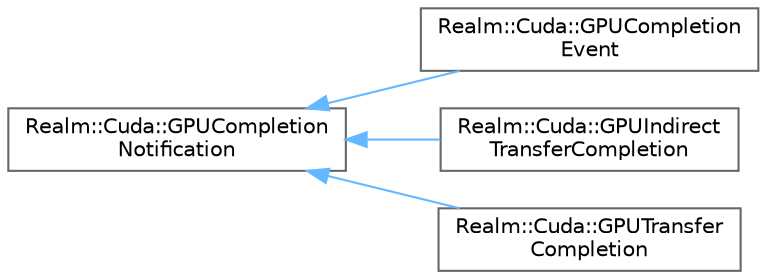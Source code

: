 digraph "Graphical Class Hierarchy"
{
 // LATEX_PDF_SIZE
  bgcolor="transparent";
  edge [fontname=Helvetica,fontsize=10,labelfontname=Helvetica,labelfontsize=10];
  node [fontname=Helvetica,fontsize=10,shape=box,height=0.2,width=0.4];
  rankdir="LR";
  Node0 [id="Node000000",label="Realm::Cuda::GPUCompletion\lNotification",height=0.2,width=0.4,color="grey40", fillcolor="white", style="filled",URL="$classRealm_1_1Cuda_1_1GPUCompletionNotification.html",tooltip=" "];
  Node0 -> Node1 [id="edge104_Node000000_Node000001",dir="back",color="steelblue1",style="solid",tooltip=" "];
  Node1 [id="Node000001",label="Realm::Cuda::GPUCompletion\lEvent",height=0.2,width=0.4,color="grey40", fillcolor="white", style="filled",URL="$classRealm_1_1Cuda_1_1GPUCompletionEvent.html",tooltip=" "];
  Node0 -> Node2 [id="edge105_Node000000_Node000002",dir="back",color="steelblue1",style="solid",tooltip=" "];
  Node2 [id="Node000002",label="Realm::Cuda::GPUIndirect\lTransferCompletion",height=0.2,width=0.4,color="grey40", fillcolor="white", style="filled",URL="$classRealm_1_1Cuda_1_1GPUIndirectTransferCompletion.html",tooltip=" "];
  Node0 -> Node3 [id="edge106_Node000000_Node000003",dir="back",color="steelblue1",style="solid",tooltip=" "];
  Node3 [id="Node000003",label="Realm::Cuda::GPUTransfer\lCompletion",height=0.2,width=0.4,color="grey40", fillcolor="white", style="filled",URL="$classRealm_1_1Cuda_1_1GPUTransferCompletion.html",tooltip=" "];
}
